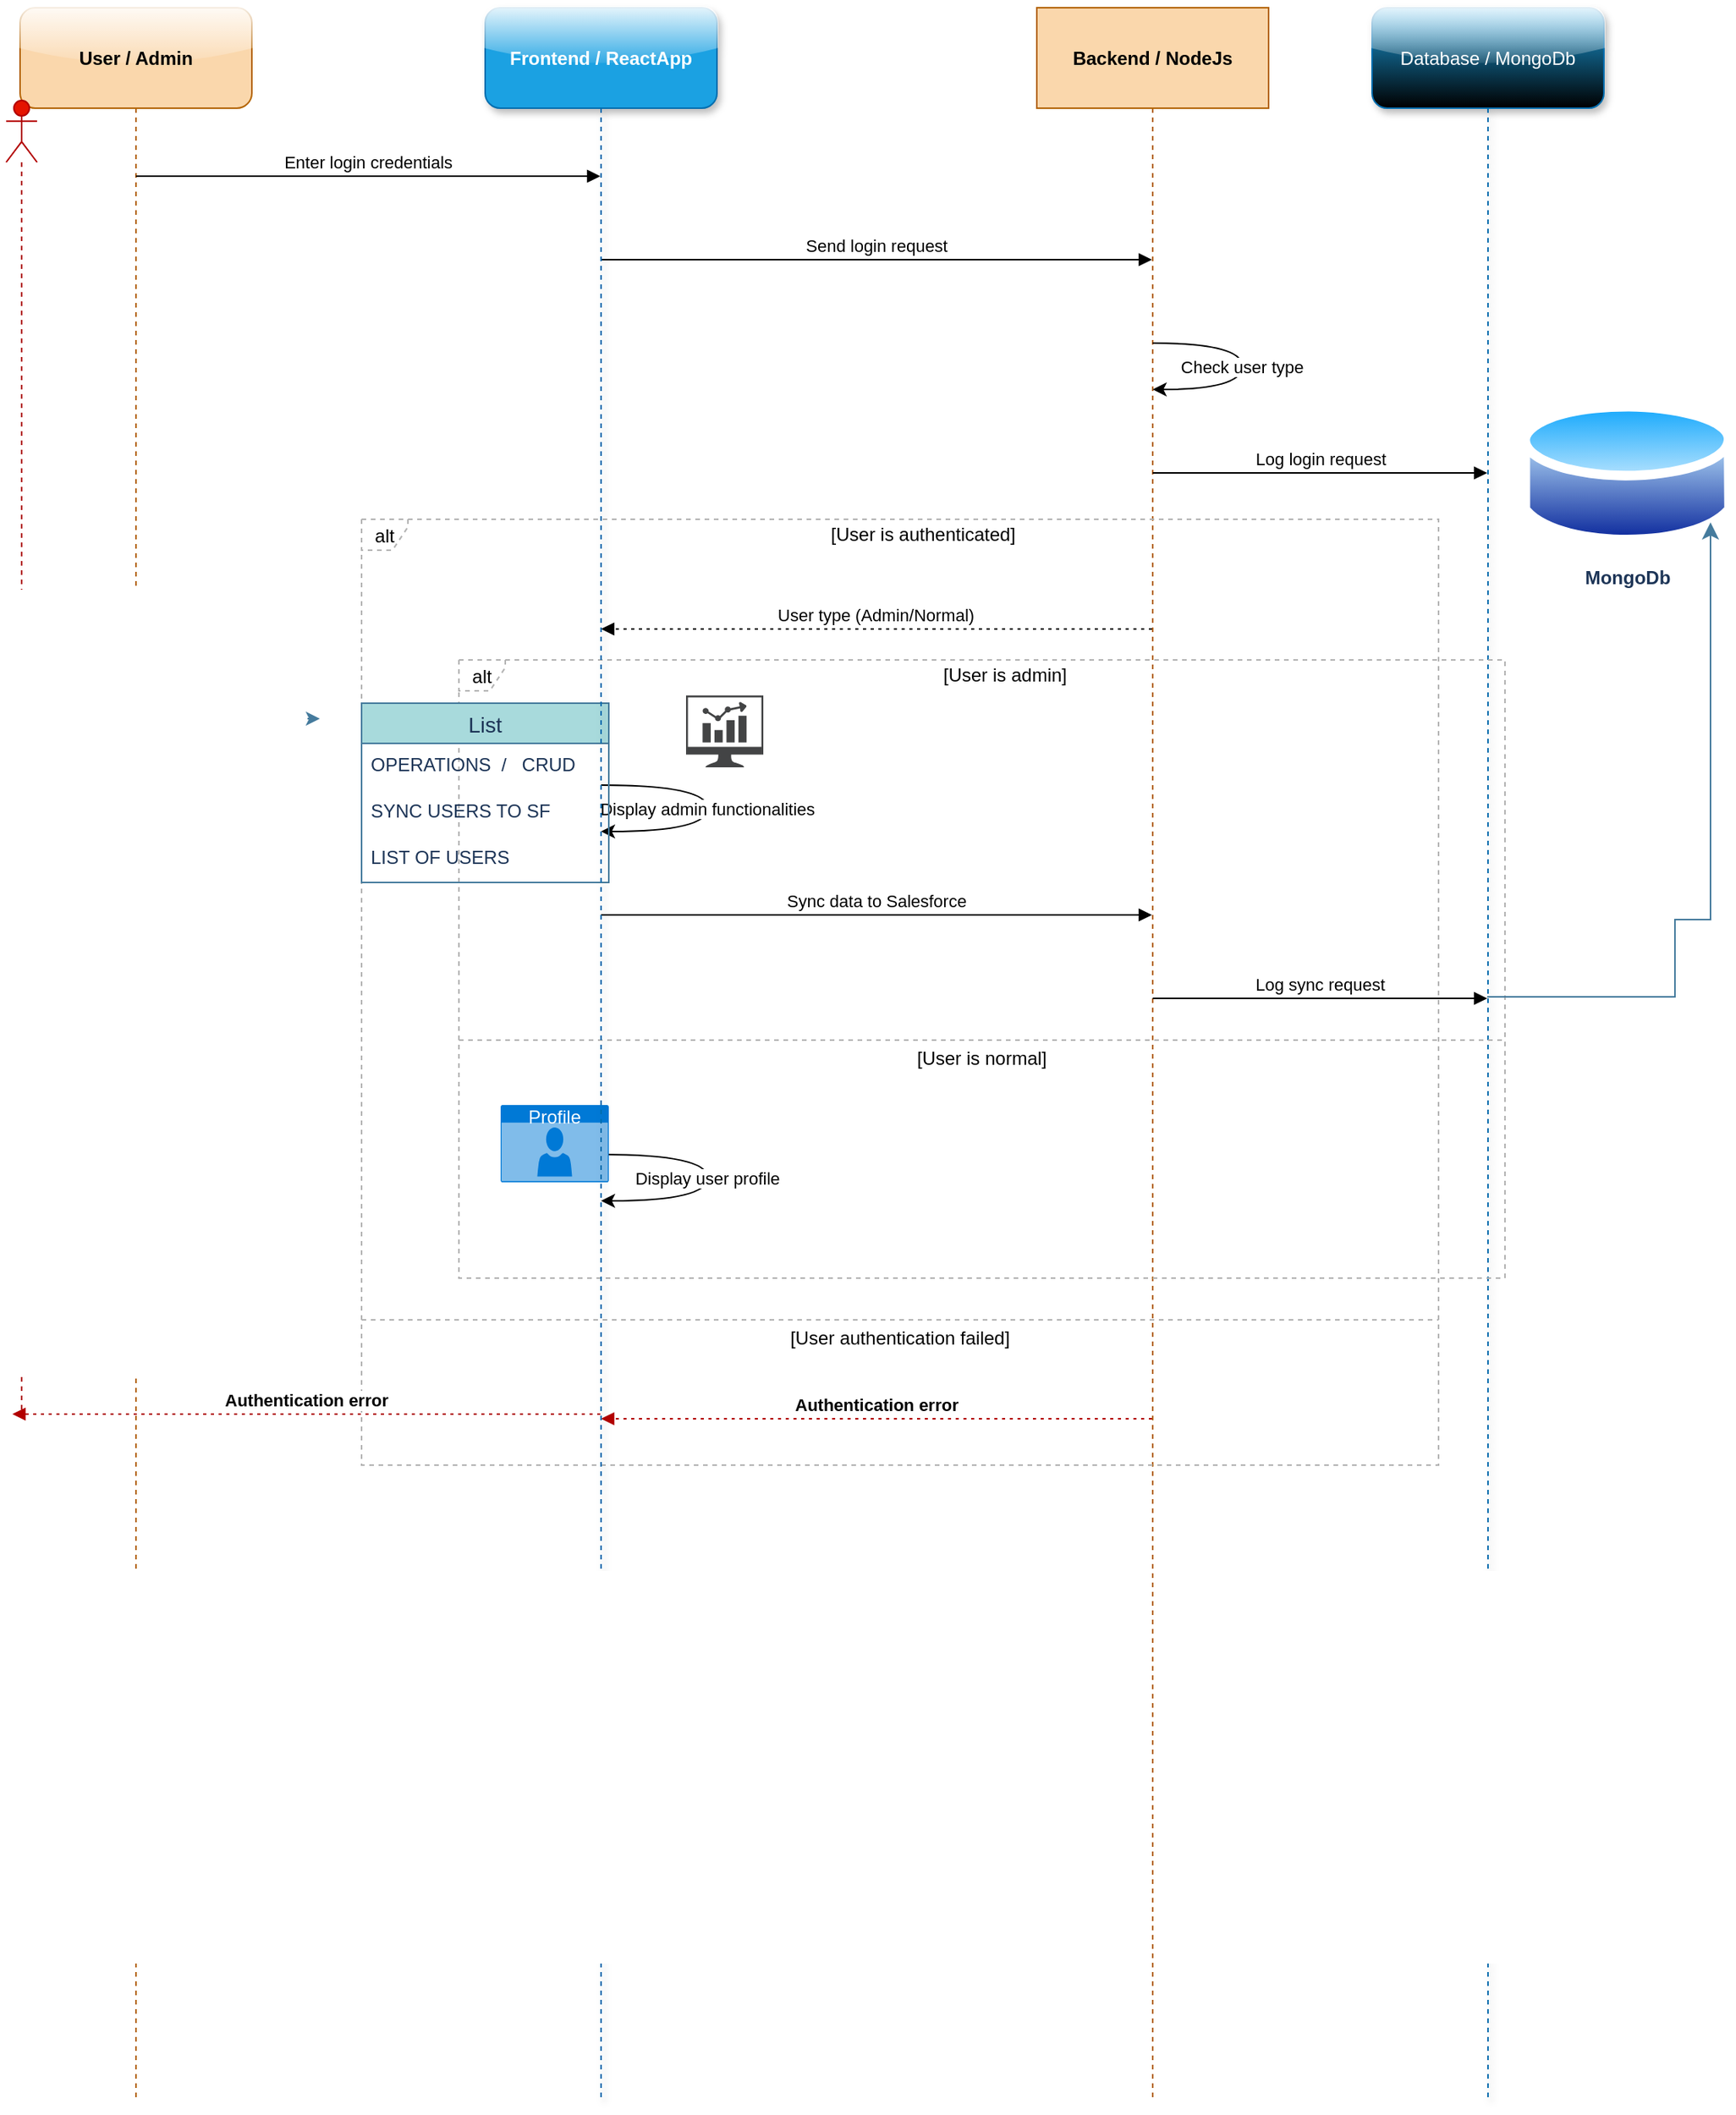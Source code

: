 <mxfile version="24.2.2" type="github">
  <diagram id="C5RBs43oDa-KdzZeNtuy" name="Page-1">
    <mxGraphModel dx="1434" dy="772" grid="1" gridSize="10" guides="1" tooltips="1" connect="1" arrows="1" fold="1" page="1" pageScale="1" pageWidth="827" pageHeight="1169" math="0" shadow="0">
      <root>
        <mxCell id="WIyWlLk6GJQsqaUBKTNV-0" />
        <mxCell id="WIyWlLk6GJQsqaUBKTNV-1" parent="WIyWlLk6GJQsqaUBKTNV-0" />
        <mxCell id="RDx9U8Zktr910mlL7_Or-270" value="User / Admin" style="shape=umlLifeline;perimeter=lifelinePerimeter;whiteSpace=wrap;container=1;dropTarget=0;collapsible=0;recursiveResize=0;outlineConnect=0;portConstraint=eastwest;newEdgeStyle={&quot;edgeStyle&quot;:&quot;elbowEdgeStyle&quot;,&quot;elbow&quot;:&quot;vertical&quot;,&quot;curved&quot;:0,&quot;rounded&quot;:0};size=65;fontStyle=1;fillColor=#fad7ac;strokeColor=#b46504;rounded=1;glass=1;" vertex="1" parent="WIyWlLk6GJQsqaUBKTNV-1">
          <mxGeometry x="19" y="140" width="150" height="1355" as="geometry" />
        </mxCell>
        <mxCell id="RDx9U8Zktr910mlL7_Or-272" value="Backend / NodeJs" style="shape=umlLifeline;perimeter=lifelinePerimeter;whiteSpace=wrap;container=1;dropTarget=0;collapsible=0;recursiveResize=0;outlineConnect=0;portConstraint=eastwest;newEdgeStyle={&quot;edgeStyle&quot;:&quot;elbowEdgeStyle&quot;,&quot;elbow&quot;:&quot;vertical&quot;,&quot;curved&quot;:0,&quot;rounded&quot;:0};size=65;fontStyle=1;fillColor=#fad7ac;strokeColor=#b46504;" vertex="1" parent="WIyWlLk6GJQsqaUBKTNV-1">
          <mxGeometry x="677" y="140" width="150" height="1355" as="geometry" />
        </mxCell>
        <mxCell id="RDx9U8Zktr910mlL7_Or-273" value="Database / MongoDb" style="shape=umlLifeline;perimeter=lifelinePerimeter;whiteSpace=wrap;container=1;dropTarget=0;collapsible=0;recursiveResize=0;outlineConnect=0;portConstraint=eastwest;newEdgeStyle={&quot;edgeStyle&quot;:&quot;elbowEdgeStyle&quot;,&quot;elbow&quot;:&quot;vertical&quot;,&quot;curved&quot;:0,&quot;rounded&quot;:0};size=65;fillColor=#1ba1e2;fontColor=#ffffff;strokeColor=#006EAF;rounded=1;glass=1;shadow=1;gradientColor=default;" vertex="1" parent="WIyWlLk6GJQsqaUBKTNV-1">
          <mxGeometry x="894" y="140" width="150" height="1355" as="geometry" />
        </mxCell>
        <mxCell id="RDx9U8Zktr910mlL7_Or-274" value="alt" style="shape=umlFrame;dashed=1;pointerEvents=0;dropTarget=0;strokeColor=#B3B3B3;height=20;width=30" vertex="1" parent="WIyWlLk6GJQsqaUBKTNV-1">
          <mxGeometry x="303" y="562" width="677" height="400" as="geometry" />
        </mxCell>
        <mxCell id="RDx9U8Zktr910mlL7_Or-275" value="[User is admin]" style="text;strokeColor=none;fillColor=none;align=center;verticalAlign=middle;whiteSpace=wrap;" vertex="1" parent="RDx9U8Zktr910mlL7_Or-274">
          <mxGeometry x="30" width="647" height="20" as="geometry" />
        </mxCell>
        <mxCell id="RDx9U8Zktr910mlL7_Or-276" value="[User is normal]" style="shape=line;dashed=1;whiteSpace=wrap;verticalAlign=top;labelPosition=center;verticalLabelPosition=middle;align=center;strokeColor=#B3B3B3;" vertex="1" parent="RDx9U8Zktr910mlL7_Or-274">
          <mxGeometry y="244" width="677" height="4" as="geometry" />
        </mxCell>
        <mxCell id="RDx9U8Zktr910mlL7_Or-277" value="alt" style="shape=umlFrame;dashed=1;pointerEvents=0;dropTarget=0;strokeColor=#B3B3B3;height=20;width=30" vertex="1" parent="WIyWlLk6GJQsqaUBKTNV-1">
          <mxGeometry x="240" y="471" width="697" height="612" as="geometry" />
        </mxCell>
        <mxCell id="RDx9U8Zktr910mlL7_Or-278" value="[User is authenticated]" style="text;strokeColor=none;fillColor=none;align=center;verticalAlign=middle;whiteSpace=wrap;" vertex="1" parent="RDx9U8Zktr910mlL7_Or-277">
          <mxGeometry x="30" width="667" height="20" as="geometry" />
        </mxCell>
        <mxCell id="RDx9U8Zktr910mlL7_Or-279" value="[User authentication failed]" style="shape=line;dashed=1;whiteSpace=wrap;verticalAlign=top;labelPosition=center;verticalLabelPosition=middle;align=center;strokeColor=#B3B3B3;" vertex="1" parent="RDx9U8Zktr910mlL7_Or-277">
          <mxGeometry y="516" width="697" height="4" as="geometry" />
        </mxCell>
        <mxCell id="RDx9U8Zktr910mlL7_Or-282" value="Enter login credentials" style="verticalAlign=bottom;endArrow=block;edgeStyle=elbowEdgeStyle;elbow=vertical;curved=0;rounded=0;" edge="1" parent="WIyWlLk6GJQsqaUBKTNV-1" source="RDx9U8Zktr910mlL7_Or-270" target="RDx9U8Zktr910mlL7_Or-271">
          <mxGeometry relative="1" as="geometry">
            <Array as="points">
              <mxPoint x="265" y="249" />
            </Array>
          </mxGeometry>
        </mxCell>
        <mxCell id="RDx9U8Zktr910mlL7_Or-283" value="Send login request" style="verticalAlign=bottom;endArrow=block;edgeStyle=elbowEdgeStyle;elbow=vertical;curved=0;rounded=0;" edge="1" parent="WIyWlLk6GJQsqaUBKTNV-1" source="RDx9U8Zktr910mlL7_Or-271" target="RDx9U8Zktr910mlL7_Or-272">
          <mxGeometry relative="1" as="geometry">
            <Array as="points">
              <mxPoint x="597" y="303" />
            </Array>
          </mxGeometry>
        </mxCell>
        <mxCell id="RDx9U8Zktr910mlL7_Or-284" value="Check user type" style="curved=1;rounded=0;" edge="1" parent="WIyWlLk6GJQsqaUBKTNV-1" source="RDx9U8Zktr910mlL7_Or-272" target="RDx9U8Zktr910mlL7_Or-272">
          <mxGeometry relative="1" as="geometry">
            <Array as="points">
              <mxPoint x="810" y="357" />
              <mxPoint x="810" y="387" />
            </Array>
          </mxGeometry>
        </mxCell>
        <mxCell id="RDx9U8Zktr910mlL7_Or-285" value="Log login request" style="verticalAlign=bottom;endArrow=block;edgeStyle=elbowEdgeStyle;elbow=vertical;curved=0;rounded=0;" edge="1" parent="WIyWlLk6GJQsqaUBKTNV-1" source="RDx9U8Zktr910mlL7_Or-272" target="RDx9U8Zktr910mlL7_Or-273">
          <mxGeometry x="0.005" relative="1" as="geometry">
            <Array as="points">
              <mxPoint x="875" y="441" />
            </Array>
            <mxPoint as="offset" />
          </mxGeometry>
        </mxCell>
        <mxCell id="RDx9U8Zktr910mlL7_Or-286" value="User type (Admin/Normal)" style="verticalAlign=bottom;endArrow=block;edgeStyle=elbowEdgeStyle;elbow=vertical;curved=0;rounded=0;dashed=1;dashPattern=2 3;" edge="1" parent="WIyWlLk6GJQsqaUBKTNV-1" source="RDx9U8Zktr910mlL7_Or-272" target="RDx9U8Zktr910mlL7_Or-271">
          <mxGeometry relative="1" as="geometry">
            <Array as="points">
              <mxPoint x="597" y="542" />
            </Array>
          </mxGeometry>
        </mxCell>
        <mxCell id="RDx9U8Zktr910mlL7_Or-287" value="Display admin functionalities" style="curved=1;rounded=0;" edge="1" parent="WIyWlLk6GJQsqaUBKTNV-1" source="RDx9U8Zktr910mlL7_Or-271" target="RDx9U8Zktr910mlL7_Or-271">
          <mxGeometry relative="1" as="geometry">
            <Array as="points">
              <mxPoint x="464" y="643" />
              <mxPoint x="464" y="673" />
            </Array>
          </mxGeometry>
        </mxCell>
        <mxCell id="RDx9U8Zktr910mlL7_Or-288" value="Sync data to Salesforce" style="verticalAlign=bottom;endArrow=block;edgeStyle=elbowEdgeStyle;elbow=vertical;curved=0;rounded=0;" edge="1" parent="WIyWlLk6GJQsqaUBKTNV-1" source="RDx9U8Zktr910mlL7_Or-271" target="RDx9U8Zktr910mlL7_Or-272">
          <mxGeometry relative="1" as="geometry">
            <Array as="points">
              <mxPoint x="597" y="727" />
            </Array>
          </mxGeometry>
        </mxCell>
        <mxCell id="RDx9U8Zktr910mlL7_Or-289" value="Log sync request" style="verticalAlign=bottom;endArrow=block;edgeStyle=elbowEdgeStyle;elbow=vertical;curved=0;rounded=0;" edge="1" parent="WIyWlLk6GJQsqaUBKTNV-1" source="RDx9U8Zktr910mlL7_Or-272" target="RDx9U8Zktr910mlL7_Or-273">
          <mxGeometry relative="1" as="geometry">
            <Array as="points">
              <mxPoint x="875" y="781" />
            </Array>
          </mxGeometry>
        </mxCell>
        <mxCell id="RDx9U8Zktr910mlL7_Or-290" value="Display user profile" style="curved=1;rounded=0;" edge="1" parent="WIyWlLk6GJQsqaUBKTNV-1" source="RDx9U8Zktr910mlL7_Or-271" target="RDx9U8Zktr910mlL7_Or-271">
          <mxGeometry relative="1" as="geometry">
            <Array as="points">
              <mxPoint x="464" y="882" />
              <mxPoint x="464" y="912" />
            </Array>
          </mxGeometry>
        </mxCell>
        <mxCell id="RDx9U8Zktr910mlL7_Or-291" value="Authentication error" style="verticalAlign=bottom;endArrow=block;edgeStyle=elbowEdgeStyle;elbow=vertical;curved=0;rounded=0;dashed=1;dashPattern=2 3;fontStyle=1;fillColor=#e51400;strokeColor=#B20000;html=1;" edge="1" parent="WIyWlLk6GJQsqaUBKTNV-1" source="RDx9U8Zktr910mlL7_Or-272" target="RDx9U8Zktr910mlL7_Or-271">
          <mxGeometry relative="1" as="geometry">
            <Array as="points">
              <mxPoint x="597" y="1053" />
            </Array>
            <mxPoint x="420" y="1060" as="targetPoint" />
          </mxGeometry>
        </mxCell>
        <mxCell id="RDx9U8Zktr910mlL7_Or-304" value="List" style="swimlane;fontStyle=0;childLayout=stackLayout;horizontal=1;startSize=26;horizontalStack=0;resizeParent=1;resizeParentMax=0;resizeLast=0;collapsible=1;marginBottom=0;align=center;fontSize=14;strokeColor=#457B9D;fontColor=#1D3557;fillColor=#A8DADC;" vertex="1" parent="WIyWlLk6GJQsqaUBKTNV-1">
          <mxGeometry x="240" y="590" width="160" height="116" as="geometry" />
        </mxCell>
        <mxCell id="RDx9U8Zktr910mlL7_Or-305" value="OPERATIONS&amp;nbsp; /&amp;nbsp; &amp;nbsp;CRUD" style="text;strokeColor=none;fillColor=none;spacingLeft=4;spacingRight=4;overflow=hidden;rotatable=0;points=[[0,0.5],[1,0.5]];portConstraint=eastwest;fontSize=12;whiteSpace=wrap;html=1;fontColor=#1D3557;" vertex="1" parent="RDx9U8Zktr910mlL7_Or-304">
          <mxGeometry y="26" width="160" height="30" as="geometry" />
        </mxCell>
        <mxCell id="RDx9U8Zktr910mlL7_Or-306" value="SYNC USERS TO SF" style="text;strokeColor=none;fillColor=none;spacingLeft=4;spacingRight=4;overflow=hidden;rotatable=0;points=[[0,0.5],[1,0.5]];portConstraint=eastwest;fontSize=12;whiteSpace=wrap;html=1;fontColor=#1D3557;" vertex="1" parent="RDx9U8Zktr910mlL7_Or-304">
          <mxGeometry y="56" width="160" height="30" as="geometry" />
        </mxCell>
        <mxCell id="RDx9U8Zktr910mlL7_Or-307" value="LIST OF USERS&amp;nbsp;" style="text;strokeColor=none;fillColor=none;spacingLeft=4;spacingRight=4;overflow=hidden;rotatable=0;points=[[0,0.5],[1,0.5]];portConstraint=eastwest;fontSize=12;whiteSpace=wrap;html=1;fontColor=#1D3557;" vertex="1" parent="RDx9U8Zktr910mlL7_Or-304">
          <mxGeometry y="86" width="160" height="30" as="geometry" />
        </mxCell>
        <mxCell id="RDx9U8Zktr910mlL7_Or-309" value="Profile" style="html=1;whiteSpace=wrap;strokeColor=none;fillColor=#0079D6;labelPosition=center;verticalLabelPosition=middle;verticalAlign=top;align=center;fontSize=12;outlineConnect=0;spacingTop=-6;fontColor=#FFFFFF;sketch=0;shape=mxgraph.sitemap.profile;" vertex="1" parent="WIyWlLk6GJQsqaUBKTNV-1">
          <mxGeometry x="330" y="850" width="70" height="50" as="geometry" />
        </mxCell>
        <mxCell id="RDx9U8Zktr910mlL7_Or-271" value="Frontend / ReactApp" style="shape=umlLifeline;perimeter=lifelinePerimeter;whiteSpace=wrap;container=1;dropTarget=0;collapsible=0;recursiveResize=0;outlineConnect=0;portConstraint=eastwest;newEdgeStyle={&quot;edgeStyle&quot;:&quot;elbowEdgeStyle&quot;,&quot;elbow&quot;:&quot;vertical&quot;,&quot;curved&quot;:0,&quot;rounded&quot;:0};size=65;fontStyle=1;fillColor=#1ba1e2;fontColor=#ffffff;strokeColor=#006EAF;gradientColor=none;rounded=1;glass=1;shadow=1;" vertex="1" parent="WIyWlLk6GJQsqaUBKTNV-1">
          <mxGeometry x="320" y="140" width="150" height="1355" as="geometry" />
        </mxCell>
        <mxCell id="RDx9U8Zktr910mlL7_Or-319" value="Authentication error" style="verticalAlign=bottom;endArrow=block;edgeStyle=elbowEdgeStyle;elbow=vertical;curved=0;rounded=0;dashed=1;dashPattern=2 3;fontStyle=1;fillColor=#e51400;strokeColor=#B20000;html=1;" edge="1" parent="WIyWlLk6GJQsqaUBKTNV-1" source="RDx9U8Zktr910mlL7_Or-271">
          <mxGeometry relative="1" as="geometry">
            <Array as="points">
              <mxPoint x="197" y="1050" />
            </Array>
            <mxPoint x="360" y="1050" as="sourcePoint" />
            <mxPoint x="14" y="1050" as="targetPoint" />
          </mxGeometry>
        </mxCell>
        <mxCell id="RDx9U8Zktr910mlL7_Or-320" value="" style="shape=umlLifeline;perimeter=lifelinePerimeter;whiteSpace=wrap;html=1;container=1;dropTarget=0;collapsible=0;recursiveResize=0;outlineConnect=0;portConstraint=eastwest;newEdgeStyle={&quot;curved&quot;:0,&quot;rounded&quot;:0};participant=umlActor;strokeColor=#B20000;fontColor=#ffffff;fillColor=#e51400;" vertex="1" parent="WIyWlLk6GJQsqaUBKTNV-1">
          <mxGeometry x="10" y="200" width="20" height="850" as="geometry" />
        </mxCell>
        <mxCell id="RDx9U8Zktr910mlL7_Or-323" style="edgeStyle=orthogonalEdgeStyle;rounded=0;orthogonalLoop=1;jettySize=auto;html=1;exitX=0.5;exitY=0;exitDx=0;exitDy=0;exitPerimeter=0;entryX=0.66;entryY=0;entryDx=0;entryDy=0;entryPerimeter=0;strokeColor=#457B9D;fontColor=#1D3557;fillColor=#A8DADC;" edge="1" parent="WIyWlLk6GJQsqaUBKTNV-1">
          <mxGeometry relative="1" as="geometry">
            <mxPoint x="205" y="600" as="sourcePoint" />
            <mxPoint x="213" y="600" as="targetPoint" />
          </mxGeometry>
        </mxCell>
        <mxCell id="RDx9U8Zktr910mlL7_Or-324" value="&lt;b&gt;MongoDb&lt;/b&gt;" style="image;aspect=fixed;perimeter=ellipsePerimeter;html=1;align=center;shadow=0;dashed=0;spacingTop=3;image=img/lib/active_directory/database.svg;strokeColor=#457B9D;fontColor=#1D3557;fillColor=#A8DADC;" vertex="1" parent="WIyWlLk6GJQsqaUBKTNV-1">
          <mxGeometry x="990" y="390" width="138.11" height="102.2" as="geometry" />
        </mxCell>
        <mxCell id="RDx9U8Zktr910mlL7_Or-326" value="" style="sketch=0;pointerEvents=1;shadow=0;dashed=0;html=1;strokeColor=none;fillColor=#434445;aspect=fixed;labelPosition=center;verticalLabelPosition=bottom;verticalAlign=top;align=center;outlineConnect=0;shape=mxgraph.vvd.nsx_dashboard;fontColor=#1D3557;" vertex="1" parent="WIyWlLk6GJQsqaUBKTNV-1">
          <mxGeometry x="450" y="585" width="50" height="46.5" as="geometry" />
        </mxCell>
        <mxCell id="RDx9U8Zktr910mlL7_Or-328" value="" style="edgeStyle=segmentEdgeStyle;endArrow=classic;html=1;curved=0;rounded=0;endSize=8;startSize=8;strokeColor=#457B9D;fontColor=#1D3557;fillColor=#A8DADC;" edge="1" parent="WIyWlLk6GJQsqaUBKTNV-1" target="RDx9U8Zktr910mlL7_Or-324">
          <mxGeometry width="50" height="50" relative="1" as="geometry">
            <mxPoint x="968.5" y="780" as="sourcePoint" />
            <mxPoint x="1090" y="500" as="targetPoint" />
            <Array as="points">
              <mxPoint x="1090" y="780" />
              <mxPoint x="1090" y="730" />
              <mxPoint x="1113" y="730" />
            </Array>
          </mxGeometry>
        </mxCell>
      </root>
    </mxGraphModel>
  </diagram>
</mxfile>
